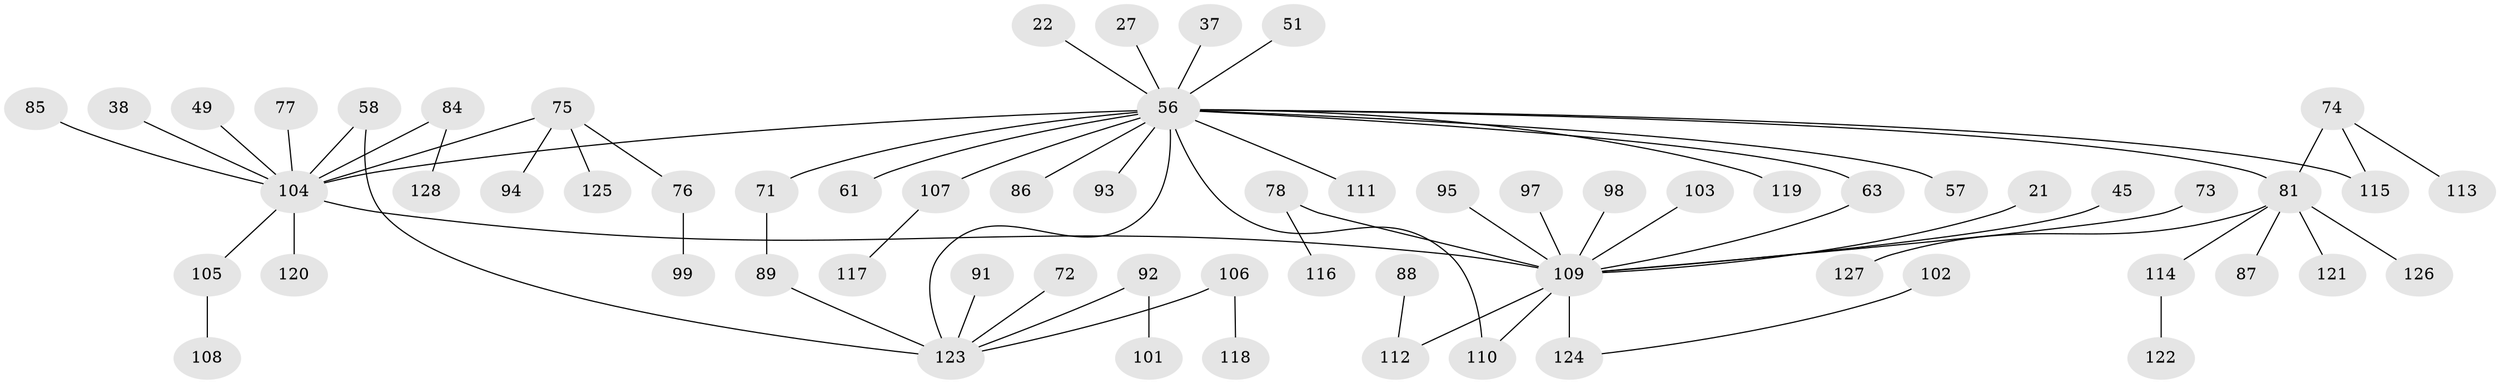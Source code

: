// original degree distribution, {8: 0.015625, 5: 0.03125, 7: 0.0234375, 2: 0.25, 4: 0.0859375, 3: 0.140625, 6: 0.0078125, 1: 0.4453125}
// Generated by graph-tools (version 1.1) at 2025/42/03/09/25 04:42:15]
// undirected, 64 vertices, 68 edges
graph export_dot {
graph [start="1"]
  node [color=gray90,style=filled];
  21;
  22;
  27;
  37;
  38;
  45;
  49;
  51;
  56 [super="+14+36+43+17"];
  57;
  58;
  61;
  63 [super="+28"];
  71 [super="+64"];
  72;
  73;
  74 [super="+60"];
  75;
  76;
  77;
  78 [super="+66+70"];
  81 [super="+23+67+34+32"];
  84;
  85 [super="+48"];
  86;
  87;
  88;
  89;
  91;
  92;
  93 [super="+35"];
  94;
  95;
  97;
  98;
  99;
  101;
  102;
  103;
  104 [super="+52+33+80"];
  105;
  106;
  107 [super="+96"];
  108;
  109 [super="+44+79"];
  110 [super="+90+53"];
  111;
  112 [super="+83"];
  113;
  114 [super="+82"];
  115 [super="+65"];
  116;
  117;
  118;
  119;
  120;
  121 [super="+62"];
  122;
  123 [super="+18+39+40"];
  124 [super="+42+100"];
  125;
  126;
  127;
  128;
  21 -- 109;
  22 -- 56;
  27 -- 56;
  37 -- 56;
  38 -- 104;
  45 -- 109;
  49 -- 104;
  51 -- 56;
  56 -- 81;
  56 -- 86;
  56 -- 104 [weight=2];
  56 -- 119;
  56 -- 57;
  56 -- 123 [weight=2];
  56 -- 61;
  56 -- 111;
  56 -- 115;
  56 -- 110 [weight=2];
  56 -- 63;
  56 -- 107;
  56 -- 93;
  56 -- 71;
  58 -- 104;
  58 -- 123;
  63 -- 109;
  71 -- 89;
  72 -- 123;
  73 -- 109;
  74 -- 113;
  74 -- 81 [weight=2];
  74 -- 115;
  75 -- 76;
  75 -- 94;
  75 -- 125;
  75 -- 104;
  76 -- 99;
  77 -- 104;
  78 -- 116;
  78 -- 109;
  81 -- 127;
  81 -- 126;
  81 -- 87;
  81 -- 114;
  81 -- 121;
  84 -- 128;
  84 -- 104;
  85 -- 104;
  88 -- 112;
  89 -- 123;
  91 -- 123;
  92 -- 101;
  92 -- 123;
  95 -- 109;
  97 -- 109;
  98 -- 109;
  102 -- 124;
  103 -- 109;
  104 -- 105;
  104 -- 120;
  104 -- 109 [weight=3];
  105 -- 108;
  106 -- 118;
  106 -- 123;
  107 -- 117;
  109 -- 124 [weight=4];
  109 -- 110;
  109 -- 112;
  114 -- 122;
}
